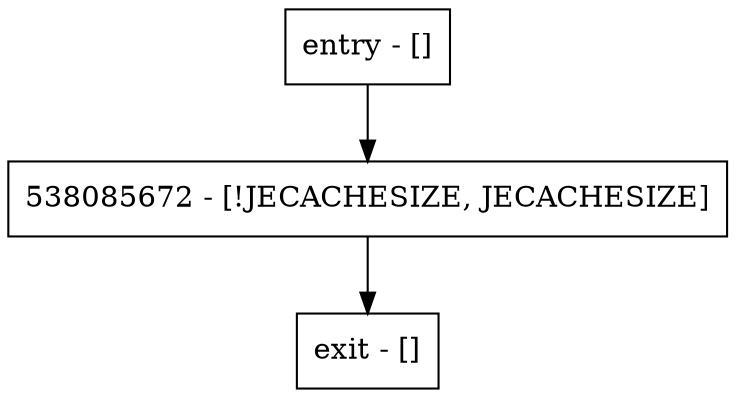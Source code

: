 digraph getMemorySize {
node [shape=record];
entry [label="entry - []"];
exit [label="exit - []"];
538085672 [label="538085672 - [!JECACHESIZE, JECACHESIZE]"];
entry;
exit;
entry -> 538085672;
538085672 -> exit;
}
